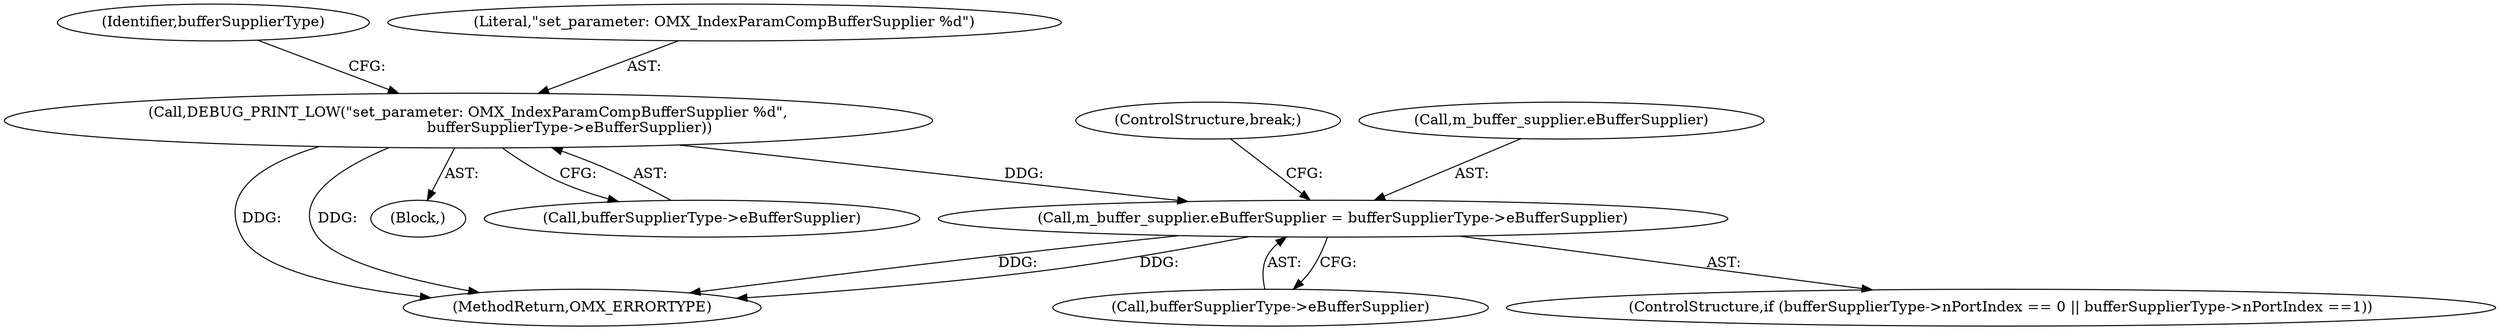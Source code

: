 digraph "0_Android_560ccdb509a7b86186fac0fce1b25bd9a3e6a6e8_2@pointer" {
"1002115" [label="(Call,m_buffer_supplier.eBufferSupplier = bufferSupplierType->eBufferSupplier)"];
"1002098" [label="(Call,DEBUG_PRINT_LOW(\"set_parameter: OMX_IndexParamCompBufferSupplier %d\",\n                                            bufferSupplierType->eBufferSupplier))"];
"1002107" [label="(Identifier,bufferSupplierType)"];
"1002100" [label="(Call,bufferSupplierType->eBufferSupplier)"];
"1002103" [label="(ControlStructure,if (bufferSupplierType->nPortIndex == 0 || bufferSupplierType->nPortIndex ==1))"];
"1002119" [label="(Call,bufferSupplierType->eBufferSupplier)"];
"1003102" [label="(MethodReturn,OMX_ERRORTYPE)"];
"1002099" [label="(Literal,\"set_parameter: OMX_IndexParamCompBufferSupplier %d\")"];
"1002098" [label="(Call,DEBUG_PRINT_LOW(\"set_parameter: OMX_IndexParamCompBufferSupplier %d\",\n                                            bufferSupplierType->eBufferSupplier))"];
"1002088" [label="(Block,)"];
"1002126" [label="(ControlStructure,break;)"];
"1002116" [label="(Call,m_buffer_supplier.eBufferSupplier)"];
"1002115" [label="(Call,m_buffer_supplier.eBufferSupplier = bufferSupplierType->eBufferSupplier)"];
"1002115" -> "1002103"  [label="AST: "];
"1002115" -> "1002119"  [label="CFG: "];
"1002116" -> "1002115"  [label="AST: "];
"1002119" -> "1002115"  [label="AST: "];
"1002126" -> "1002115"  [label="CFG: "];
"1002115" -> "1003102"  [label="DDG: "];
"1002115" -> "1003102"  [label="DDG: "];
"1002098" -> "1002115"  [label="DDG: "];
"1002098" -> "1002088"  [label="AST: "];
"1002098" -> "1002100"  [label="CFG: "];
"1002099" -> "1002098"  [label="AST: "];
"1002100" -> "1002098"  [label="AST: "];
"1002107" -> "1002098"  [label="CFG: "];
"1002098" -> "1003102"  [label="DDG: "];
"1002098" -> "1003102"  [label="DDG: "];
}
